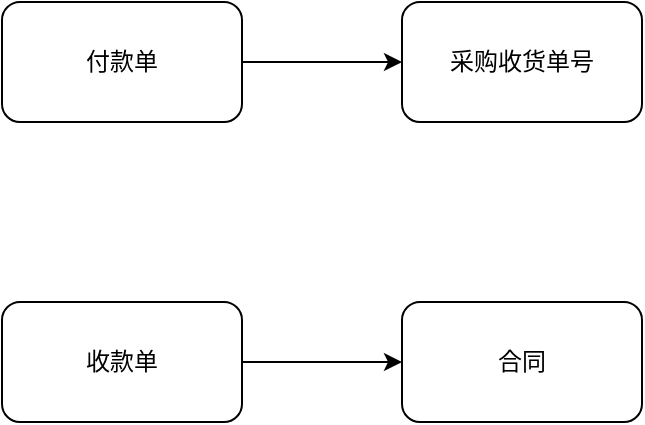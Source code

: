 <mxfile version="25.0.3">
  <diagram name="第 1 页" id="7-77MFa2RMwS-Yd4qks4">
    <mxGraphModel dx="958" dy="605" grid="1" gridSize="10" guides="1" tooltips="1" connect="1" arrows="1" fold="1" page="1" pageScale="1" pageWidth="827" pageHeight="1169" math="0" shadow="0">
      <root>
        <mxCell id="0" />
        <mxCell id="1" parent="0" />
        <mxCell id="-OGAsonb4lDyLrUkaJ-_-2" value="" style="edgeStyle=orthogonalEdgeStyle;rounded=0;orthogonalLoop=1;jettySize=auto;html=1;" edge="1" parent="1" source="K7b-R0qTVXhImcIjJv-D-1" target="-OGAsonb4lDyLrUkaJ-_-1">
          <mxGeometry relative="1" as="geometry" />
        </mxCell>
        <mxCell id="K7b-R0qTVXhImcIjJv-D-1" value="付款单" style="rounded=1;whiteSpace=wrap;html=1;" parent="1" vertex="1">
          <mxGeometry x="70" y="240" width="120" height="60" as="geometry" />
        </mxCell>
        <mxCell id="-OGAsonb4lDyLrUkaJ-_-1" value="采购收货单号" style="whiteSpace=wrap;html=1;rounded=1;" vertex="1" parent="1">
          <mxGeometry x="270" y="240" width="120" height="60" as="geometry" />
        </mxCell>
        <mxCell id="-OGAsonb4lDyLrUkaJ-_-3" value="" style="edgeStyle=orthogonalEdgeStyle;rounded=0;orthogonalLoop=1;jettySize=auto;html=1;" edge="1" parent="1" source="-OGAsonb4lDyLrUkaJ-_-4" target="-OGAsonb4lDyLrUkaJ-_-5">
          <mxGeometry relative="1" as="geometry" />
        </mxCell>
        <mxCell id="-OGAsonb4lDyLrUkaJ-_-4" value="收款单" style="rounded=1;whiteSpace=wrap;html=1;" vertex="1" parent="1">
          <mxGeometry x="70" y="390" width="120" height="60" as="geometry" />
        </mxCell>
        <mxCell id="-OGAsonb4lDyLrUkaJ-_-5" value="合同" style="whiteSpace=wrap;html=1;rounded=1;" vertex="1" parent="1">
          <mxGeometry x="270" y="390" width="120" height="60" as="geometry" />
        </mxCell>
      </root>
    </mxGraphModel>
  </diagram>
</mxfile>

